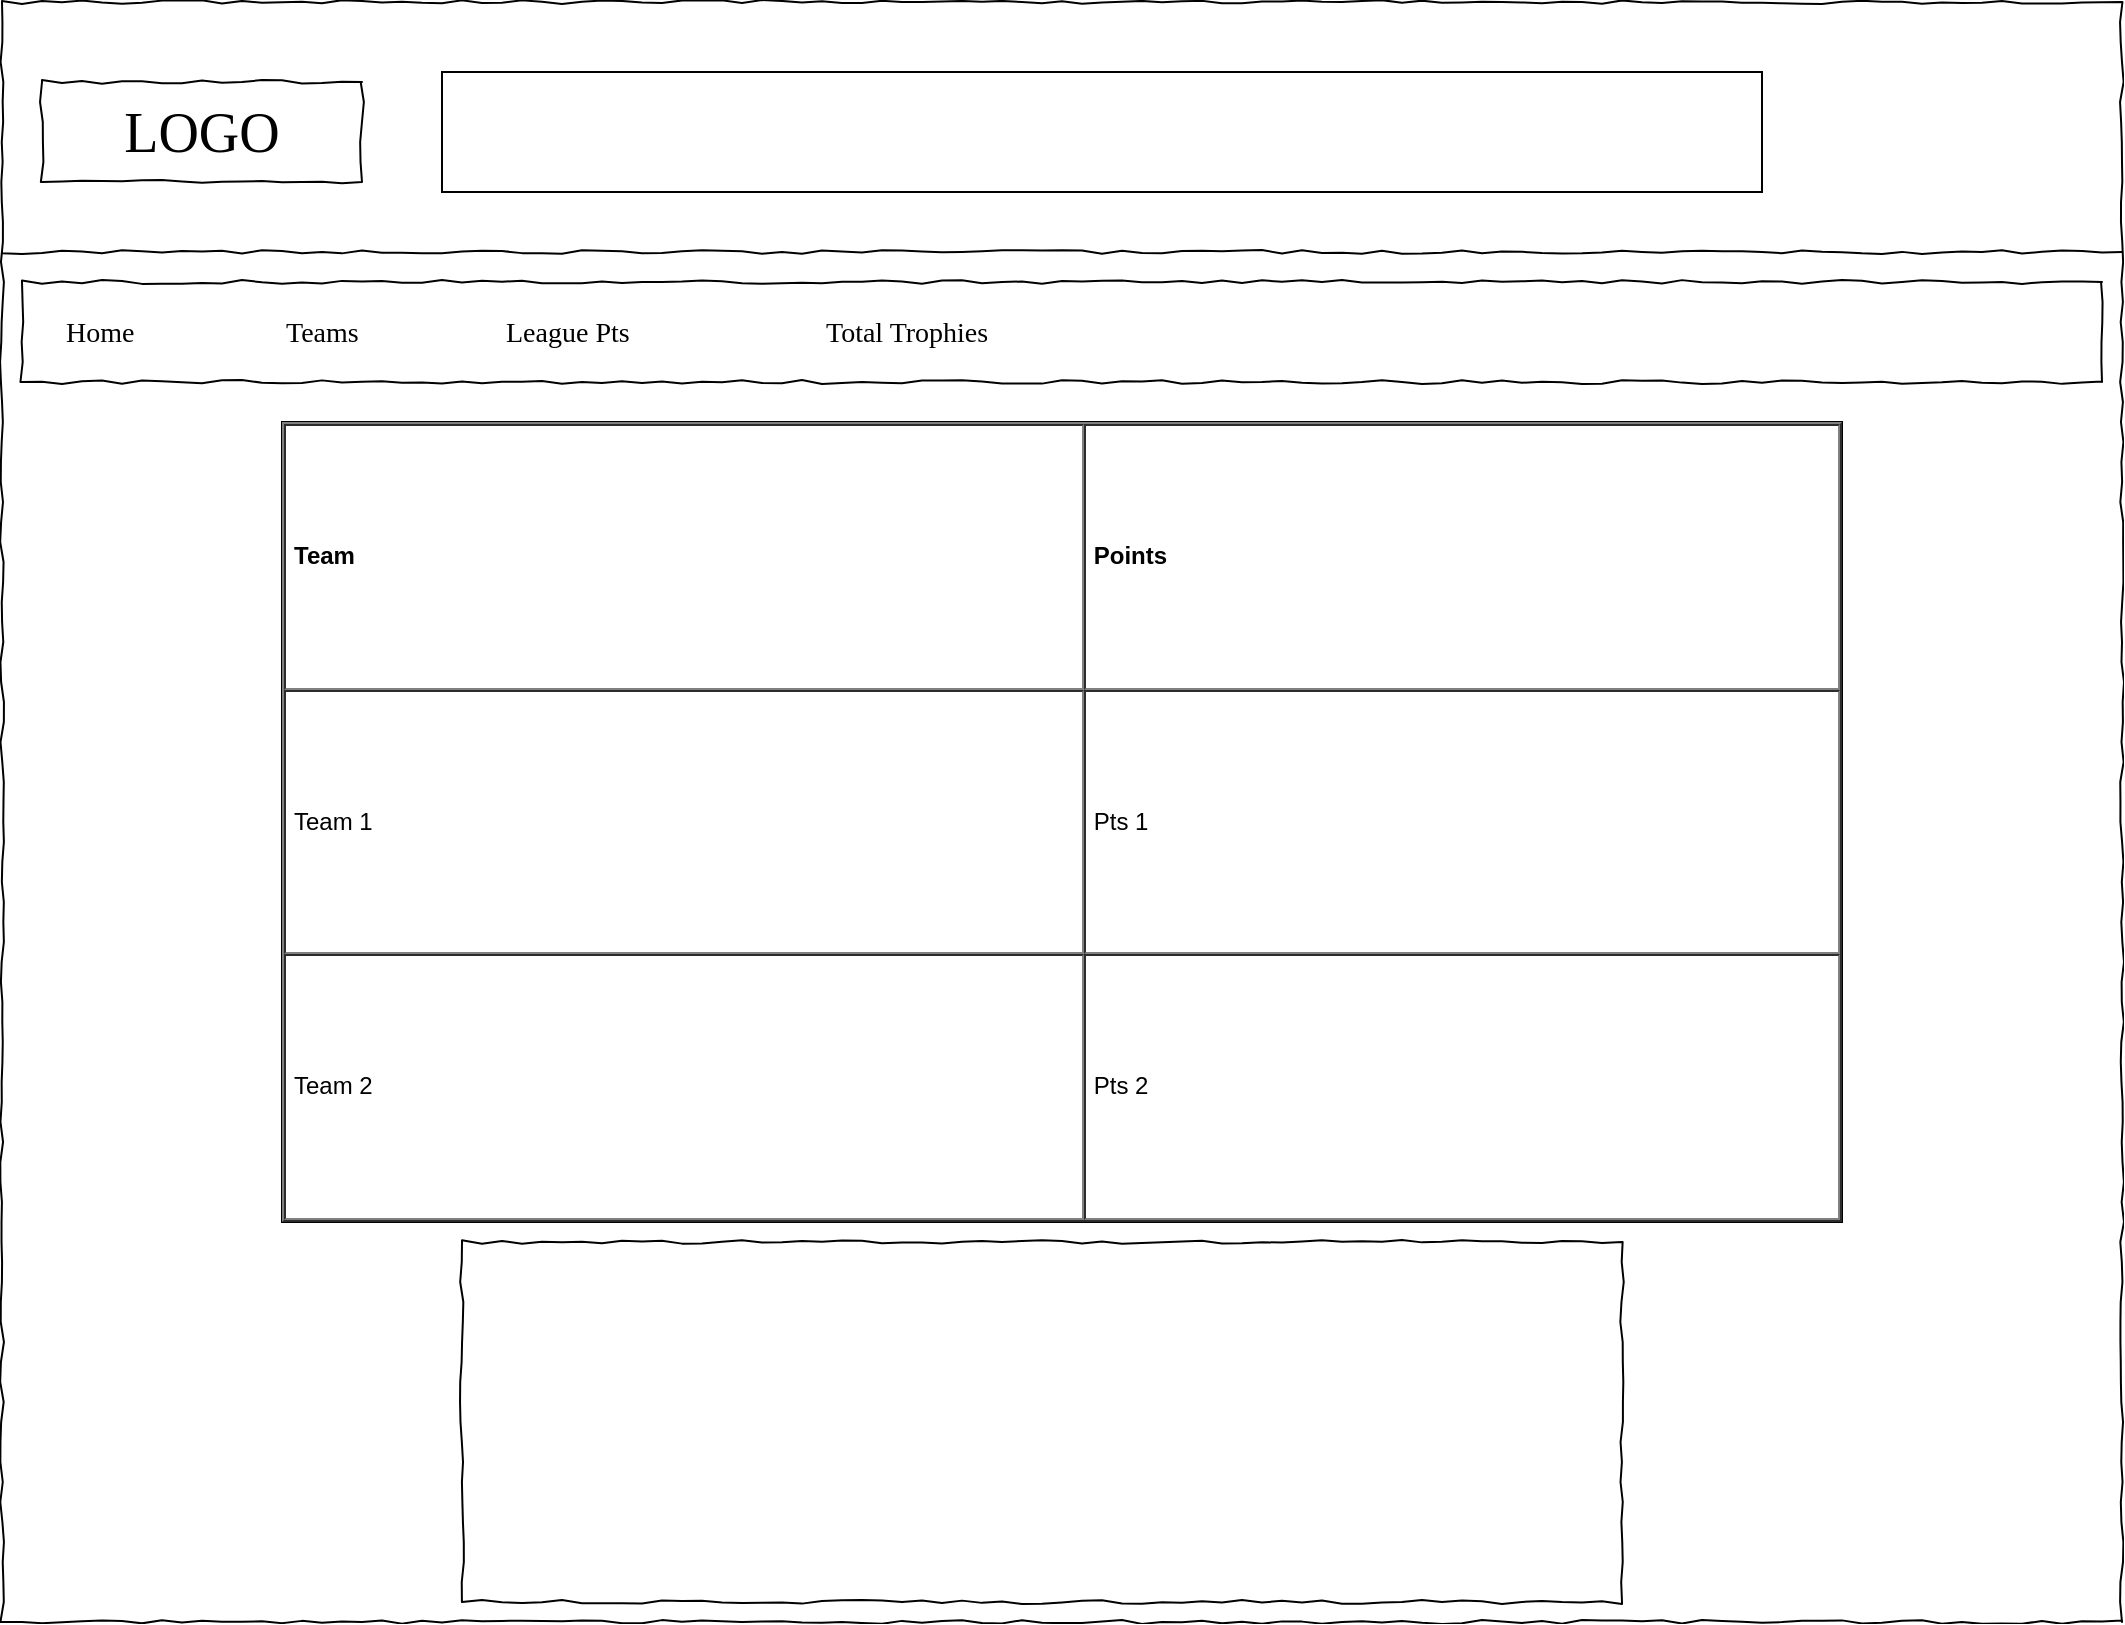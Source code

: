 <mxfile version="11.2.4" type="device" pages="1"><diagram name="Page-1" id="03018318-947c-dd8e-b7a3-06fadd420f32"><mxGraphModel dx="1311" dy="1123" grid="1" gridSize="10" guides="1" tooltips="1" connect="1" arrows="1" fold="1" page="1" pageScale="1" pageWidth="1100" pageHeight="850" background="#ffffff" math="0" shadow="0"><root><mxCell id="0"/><mxCell id="1" parent="0"/><mxCell id="677b7b8949515195-1" value="" style="whiteSpace=wrap;html=1;rounded=0;shadow=0;labelBackgroundColor=none;strokeColor=#000000;strokeWidth=1;fillColor=none;fontFamily=Verdana;fontSize=12;fontColor=#000000;align=center;comic=1;" parent="1" vertex="1"><mxGeometry x="20" y="20" width="1060" height="810" as="geometry"/></mxCell><mxCell id="677b7b8949515195-2" value="LOGO" style="whiteSpace=wrap;html=1;rounded=0;shadow=0;labelBackgroundColor=none;strokeColor=#000000;strokeWidth=1;fillColor=#ffffff;fontFamily=Verdana;fontSize=28;fontColor=#000000;align=center;comic=1;" parent="1" vertex="1"><mxGeometry x="40" y="60" width="160" height="50" as="geometry"/></mxCell><mxCell id="677b7b8949515195-9" value="" style="line;strokeWidth=1;html=1;rounded=0;shadow=0;labelBackgroundColor=none;fillColor=none;fontFamily=Verdana;fontSize=14;fontColor=#000000;align=center;comic=1;" parent="1" vertex="1"><mxGeometry x="20" y="140" width="1060" height="10" as="geometry"/></mxCell><mxCell id="677b7b8949515195-10" value="" style="whiteSpace=wrap;html=1;rounded=0;shadow=0;labelBackgroundColor=none;strokeColor=#000000;strokeWidth=1;fillColor=none;fontFamily=Verdana;fontSize=12;fontColor=#000000;align=center;comic=1;" parent="1" vertex="1"><mxGeometry x="30" y="160" width="1040" height="50" as="geometry"/></mxCell><mxCell id="677b7b8949515195-11" value="Home" style="text;html=1;points=[];align=left;verticalAlign=top;spacingTop=-4;fontSize=14;fontFamily=Verdana;fontColor=#000000;" parent="1" vertex="1"><mxGeometry x="50" y="175" width="50" height="20" as="geometry"/></mxCell><mxCell id="677b7b8949515195-12" value="Teams" style="text;html=1;points=[];align=left;verticalAlign=top;spacingTop=-4;fontSize=14;fontFamily=Verdana;fontColor=#000000;" parent="1" vertex="1"><mxGeometry x="160" y="175" width="53" height="20" as="geometry"/></mxCell><mxCell id="677b7b8949515195-13" value="League Pts" style="text;html=1;points=[];align=left;verticalAlign=top;spacingTop=-4;fontSize=14;fontFamily=Verdana;fontColor=#000000;" parent="1" vertex="1"><mxGeometry x="270" y="175" width="87" height="20" as="geometry"/></mxCell><mxCell id="677b7b8949515195-14" value="Total Trophies" style="text;html=1;points=[];align=left;verticalAlign=top;spacingTop=-4;fontSize=14;fontFamily=Verdana;fontColor=#000000;" parent="1" vertex="1"><mxGeometry x="430" y="175" width="110" height="20" as="geometry"/></mxCell><mxCell id="677b7b8949515195-15" value="&lt;div style=&quot;text-align: justify&quot;&gt;&lt;br&gt;&lt;/div&gt;" style="whiteSpace=wrap;html=1;rounded=0;shadow=0;labelBackgroundColor=none;strokeColor=#000000;strokeWidth=1;fillColor=none;fontFamily=Verdana;fontSize=12;fontColor=#000000;align=center;verticalAlign=top;spacing=10;comic=1;" parent="1" vertex="1"><mxGeometry x="250" y="640" width="580" height="180" as="geometry"/></mxCell><mxCell id="SBbCYxMkO2M1w-n1MggQ-1" value="" style="rounded=0;whiteSpace=wrap;html=1;" vertex="1" parent="1"><mxGeometry x="240" y="55" width="660" height="60" as="geometry"/></mxCell><object label="&lt;table cellpadding=&quot;4&quot; cellspacing=&quot;0&quot; border=&quot;1&quot; style=&quot;font-size: 1em ; width: 100% ; height: 100%&quot;&gt;&lt;tbody&gt;&lt;tr&gt;&lt;th&gt;Team&lt;/th&gt;&lt;th&gt;Points&lt;/th&gt;&lt;/tr&gt;&lt;tr&gt;&lt;td&gt;Team 1&lt;/td&gt;&lt;td&gt;Pts 1&lt;/td&gt;&lt;/tr&gt;&lt;tr&gt;&lt;td&gt;Team 2&lt;/td&gt;&lt;td&gt;Pts 2&lt;/td&gt;&lt;/tr&gt;&lt;/tbody&gt;&lt;/table&gt; " Team="Team Name" League_Pts="League Points" id="SBbCYxMkO2M1w-n1MggQ-4"><mxCell style="verticalAlign=top;align=left;overflow=fill;fillColor=#ffffff;fontSize=12;fontFamily=Helvetica;html=1" vertex="1" parent="1"><mxGeometry x="160" y="230" width="780" height="400" as="geometry"/></mxCell></object></root></mxGraphModel></diagram></mxfile>